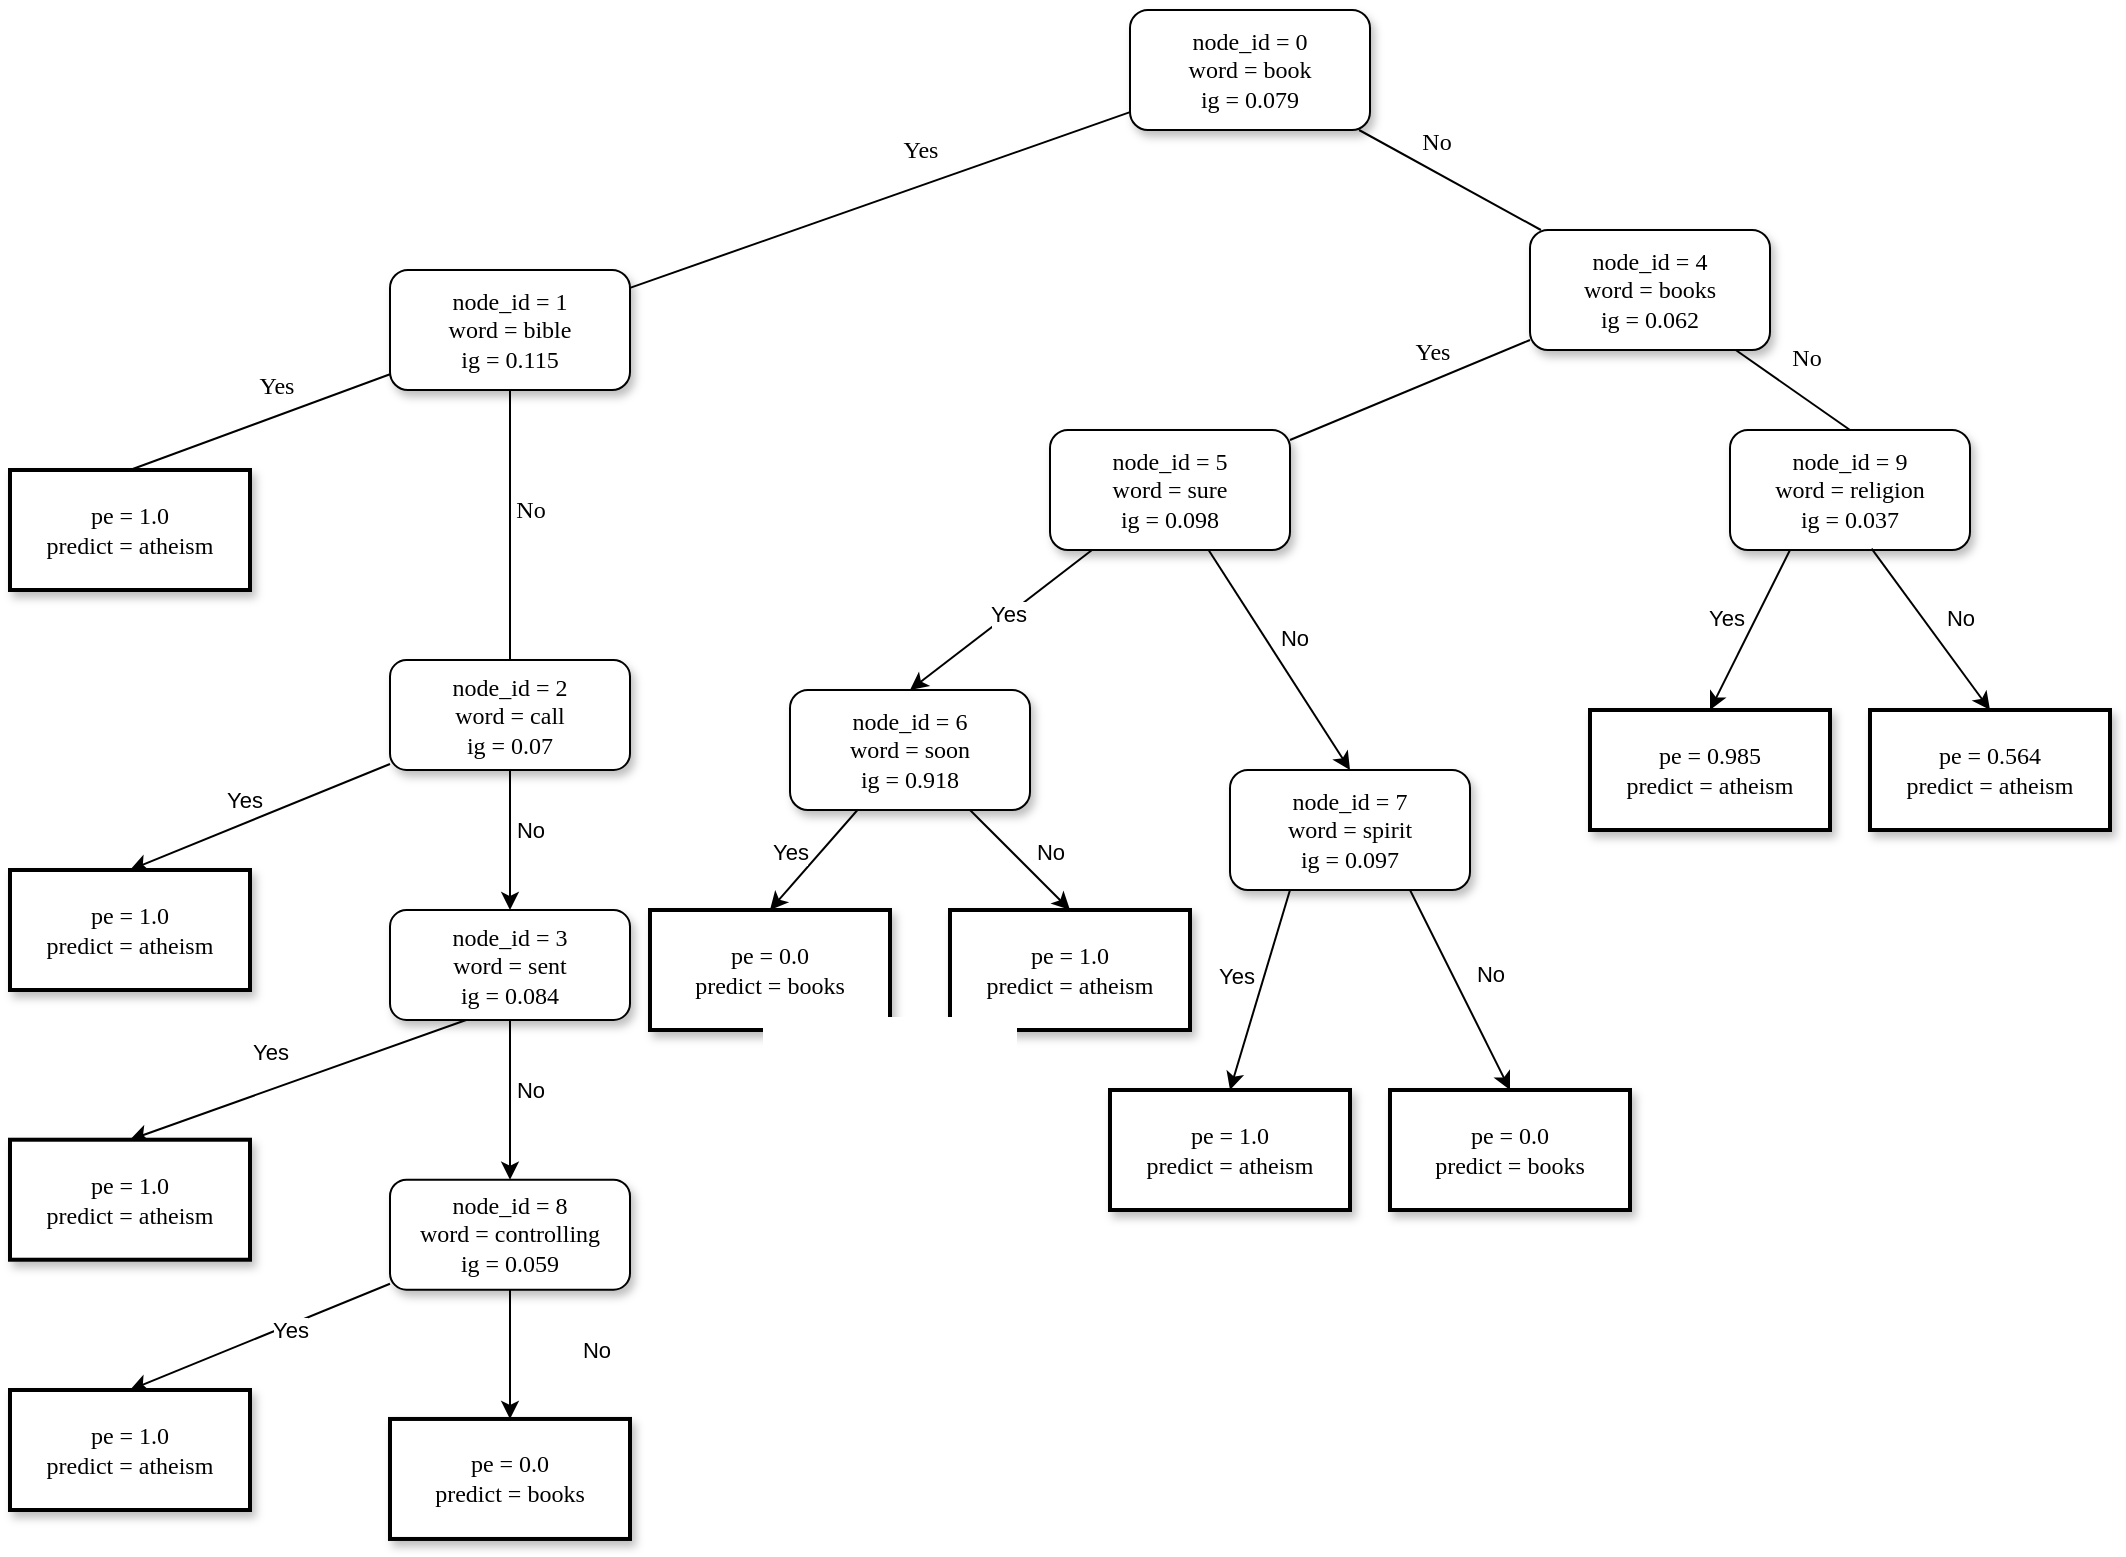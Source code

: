 <mxfile version="20.0.1" type="device"><diagram name="Page-1" id="10a91c8b-09ff-31b1-d368-03940ed4cc9e"><mxGraphModel dx="1922" dy="828" grid="1" gridSize="10" guides="1" tooltips="1" connect="1" arrows="1" fold="1" page="1" pageScale="1" pageWidth="1100" pageHeight="850" background="none" math="0" shadow="0"><root><mxCell id="0"/><mxCell id="1" parent="0"/><mxCell id="62893188c0fa7362-1" value="node_id = 0&lt;br&gt;word = book&lt;br&gt;ig = 0.079" style="whiteSpace=wrap;html=1;rounded=1;shadow=1;labelBackgroundColor=none;strokeWidth=1;fontFamily=Verdana;fontSize=12;align=center;" parent="1" vertex="1"><mxGeometry x="600" y="30" width="120" height="60" as="geometry"/></mxCell><mxCell id="62893188c0fa7362-2" value="node_id = 1&lt;br&gt;word = bible&lt;br&gt;ig = 0.115" style="whiteSpace=wrap;html=1;rounded=1;shadow=1;labelBackgroundColor=none;strokeWidth=1;fontFamily=Verdana;fontSize=12;align=center;" parent="1" vertex="1"><mxGeometry x="230" y="160" width="120" height="60" as="geometry"/></mxCell><mxCell id="62893188c0fa7362-3" value="node_id = 4&lt;br&gt;word = books&lt;br&gt;ig = 0.062" style="whiteSpace=wrap;html=1;rounded=1;shadow=1;labelBackgroundColor=none;strokeWidth=1;fontFamily=Verdana;fontSize=12;align=center;" parent="1" vertex="1"><mxGeometry x="800" y="140" width="120" height="60" as="geometry"/></mxCell><mxCell id="62893188c0fa7362-4" value="No" style="rounded=0;html=1;labelBackgroundColor=none;startArrow=none;startFill=0;startSize=5;endArrow=none;endFill=0;endSize=5;jettySize=auto;orthogonalLoop=1;strokeWidth=1;fontFamily=Verdana;fontSize=12" parent="1" source="62893188c0fa7362-1" target="62893188c0fa7362-3" edge="1"><mxGeometry x="-0.3" y="13" relative="1" as="geometry"><mxPoint as="offset"/></mxGeometry></mxCell><mxCell id="62893188c0fa7362-5" value="Yes" style="rounded=0;html=1;labelBackgroundColor=none;startArrow=none;startFill=0;startSize=5;endArrow=none;endFill=0;endSize=5;jettySize=auto;orthogonalLoop=1;strokeWidth=1;fontFamily=Verdana;fontSize=12" parent="1" source="62893188c0fa7362-1" target="62893188c0fa7362-2" edge="1"><mxGeometry x="-0.205" y="-17" relative="1" as="geometry"><mxPoint as="offset"/></mxGeometry></mxCell><mxCell id="GbcG9nibgcyrdHgudJQQ-3" style="rounded=0;orthogonalLoop=1;jettySize=auto;html=1;entryX=0.5;entryY=0;entryDx=0;entryDy=0;" edge="1" parent="1" source="62893188c0fa7362-9" target="GbcG9nibgcyrdHgudJQQ-2"><mxGeometry relative="1" as="geometry"/></mxCell><mxCell id="GbcG9nibgcyrdHgudJQQ-6" value="Yes" style="edgeLabel;html=1;align=center;verticalAlign=middle;resizable=0;points=[];" vertex="1" connectable="0" parent="GbcG9nibgcyrdHgudJQQ-3"><mxGeometry x="-0.206" y="-1" relative="1" as="geometry"><mxPoint x="-21" y="-2" as="offset"/></mxGeometry></mxCell><mxCell id="GbcG9nibgcyrdHgudJQQ-4" style="edgeStyle=none;rounded=0;orthogonalLoop=1;jettySize=auto;html=1;entryX=0.5;entryY=0;entryDx=0;entryDy=0;" edge="1" parent="1" source="62893188c0fa7362-9" target="GbcG9nibgcyrdHgudJQQ-1"><mxGeometry relative="1" as="geometry"/></mxCell><mxCell id="GbcG9nibgcyrdHgudJQQ-5" value="No" style="edgeLabel;html=1;align=center;verticalAlign=middle;resizable=0;points=[];" vertex="1" connectable="0" parent="GbcG9nibgcyrdHgudJQQ-4"><mxGeometry x="-0.427" y="1" relative="1" as="geometry"><mxPoint x="9" y="10" as="offset"/></mxGeometry></mxCell><mxCell id="62893188c0fa7362-9" value="node_id = 2&lt;br&gt;word = call&lt;br&gt;ig = 0.07" style="whiteSpace=wrap;html=1;rounded=1;shadow=1;labelBackgroundColor=none;strokeWidth=1;fontFamily=Verdana;fontSize=12;align=center;" parent="1" vertex="1"><mxGeometry x="230" y="355" width="120" height="55" as="geometry"/></mxCell><mxCell id="GbcG9nibgcyrdHgudJQQ-25" style="edgeStyle=none;rounded=0;orthogonalLoop=1;jettySize=auto;html=1;entryX=0.5;entryY=0;entryDx=0;entryDy=0;" edge="1" parent="1" source="62893188c0fa7362-10" target="GbcG9nibgcyrdHgudJQQ-22"><mxGeometry relative="1" as="geometry"/></mxCell><mxCell id="GbcG9nibgcyrdHgudJQQ-26" value="Yes" style="edgeLabel;html=1;align=center;verticalAlign=middle;resizable=0;points=[];" vertex="1" connectable="0" parent="GbcG9nibgcyrdHgudJQQ-25"><mxGeometry x="-0.39" y="-1" relative="1" as="geometry"><mxPoint x="-14" y="11" as="offset"/></mxGeometry></mxCell><mxCell id="GbcG9nibgcyrdHgudJQQ-35" style="edgeStyle=none;rounded=0;orthogonalLoop=1;jettySize=auto;html=1;entryX=0.5;entryY=0;entryDx=0;entryDy=0;" edge="1" parent="1" source="62893188c0fa7362-10" target="GbcG9nibgcyrdHgudJQQ-34"><mxGeometry relative="1" as="geometry"/></mxCell><mxCell id="GbcG9nibgcyrdHgudJQQ-36" value="No" style="edgeLabel;html=1;align=center;verticalAlign=middle;resizable=0;points=[];" vertex="1" connectable="0" parent="GbcG9nibgcyrdHgudJQQ-35"><mxGeometry x="-0.214" relative="1" as="geometry"><mxPoint x="15" as="offset"/></mxGeometry></mxCell><mxCell id="62893188c0fa7362-10" value="node_id = 5&lt;br&gt;word = sure&lt;br&gt;ig = 0.098" style="whiteSpace=wrap;html=1;rounded=1;shadow=1;labelBackgroundColor=none;strokeWidth=1;fontFamily=Verdana;fontSize=12;align=center;" parent="1" vertex="1"><mxGeometry x="560" y="240" width="120" height="60" as="geometry"/></mxCell><mxCell id="62893188c0fa7362-14" value="Yes" style="rounded=0;html=1;labelBackgroundColor=none;startArrow=none;startFill=0;startSize=5;endArrow=none;endFill=0;endSize=5;jettySize=auto;orthogonalLoop=1;strokeWidth=1;fontFamily=Verdana;fontSize=12;entryX=0.5;entryY=0;entryDx=0;entryDy=0;" parent="1" source="62893188c0fa7362-2" target="62893188c0fa7362-20" edge="1"><mxGeometry x="-0.2" y="-14" relative="1" as="geometry"><mxPoint as="offset"/><mxPoint x="196.667" y="250" as="targetPoint"/></mxGeometry></mxCell><mxCell id="62893188c0fa7362-15" value="No" style="rounded=0;html=1;labelBackgroundColor=none;startArrow=none;startFill=0;startSize=5;endArrow=none;endFill=0;endSize=5;jettySize=auto;orthogonalLoop=1;strokeWidth=1;fontFamily=Verdana;fontSize=12" parent="1" source="62893188c0fa7362-2" target="62893188c0fa7362-9" edge="1"><mxGeometry x="-0.111" y="10" relative="1" as="geometry"><mxPoint as="offset"/></mxGeometry></mxCell><mxCell id="62893188c0fa7362-16" value="Yes" style="rounded=0;html=1;labelBackgroundColor=none;startArrow=none;startFill=0;startSize=5;endArrow=none;endFill=0;endSize=5;jettySize=auto;orthogonalLoop=1;strokeWidth=1;fontFamily=Verdana;fontSize=12" parent="1" source="62893188c0fa7362-3" target="62893188c0fa7362-10" edge="1"><mxGeometry x="-0.261" y="-13" relative="1" as="geometry"><mxPoint as="offset"/></mxGeometry></mxCell><mxCell id="62893188c0fa7362-17" value="No" style="rounded=0;html=1;labelBackgroundColor=none;startArrow=none;startFill=0;startSize=5;endArrow=none;endFill=0;endSize=5;jettySize=auto;orthogonalLoop=1;strokeWidth=1;fontFamily=Verdana;fontSize=12;entryX=0.5;entryY=0;entryDx=0;entryDy=0;" parent="1" source="62893188c0fa7362-3" target="GbcG9nibgcyrdHgudJQQ-43" edge="1"><mxGeometry x="-0.129" y="17" relative="1" as="geometry"><mxPoint as="offset"/><mxPoint x="712.727" y="270" as="targetPoint"/></mxGeometry></mxCell><mxCell id="62893188c0fa7362-20" value="pe = 1.0&lt;br&gt;predict =&amp;nbsp;atheism" style="whiteSpace=wrap;html=1;rounded=0;shadow=1;labelBackgroundColor=none;strokeWidth=2;fontFamily=Verdana;fontSize=12;align=center;" parent="1" vertex="1"><mxGeometry x="40" y="260" width="120" height="60" as="geometry"/></mxCell><mxCell id="GbcG9nibgcyrdHgudJQQ-11" style="edgeStyle=none;rounded=0;orthogonalLoop=1;jettySize=auto;html=1;entryX=0.5;entryY=0;entryDx=0;entryDy=0;exitX=0.329;exitY=0.991;exitDx=0;exitDy=0;exitPerimeter=0;" edge="1" parent="1" source="GbcG9nibgcyrdHgudJQQ-1" target="GbcG9nibgcyrdHgudJQQ-10"><mxGeometry relative="1" as="geometry"><mxPoint x="260" y="540" as="sourcePoint"/></mxGeometry></mxCell><mxCell id="GbcG9nibgcyrdHgudJQQ-13" value="Yes" style="edgeLabel;html=1;align=center;verticalAlign=middle;resizable=0;points=[];" vertex="1" connectable="0" parent="GbcG9nibgcyrdHgudJQQ-11"><mxGeometry x="-0.145" relative="1" as="geometry"><mxPoint x="-27" y="-10" as="offset"/></mxGeometry></mxCell><mxCell id="GbcG9nibgcyrdHgudJQQ-12" style="edgeStyle=none;rounded=0;orthogonalLoop=1;jettySize=auto;html=1;entryX=0.5;entryY=0;entryDx=0;entryDy=0;" edge="1" parent="1" source="GbcG9nibgcyrdHgudJQQ-1" target="GbcG9nibgcyrdHgudJQQ-9"><mxGeometry relative="1" as="geometry"><Array as="points"><mxPoint x="290" y="570"/></Array></mxGeometry></mxCell><mxCell id="GbcG9nibgcyrdHgudJQQ-14" value="No" style="edgeLabel;html=1;align=center;verticalAlign=middle;resizable=0;points=[];" vertex="1" connectable="0" parent="GbcG9nibgcyrdHgudJQQ-12"><mxGeometry x="0.116" y="1" relative="1" as="geometry"><mxPoint x="9" y="-10" as="offset"/></mxGeometry></mxCell><mxCell id="GbcG9nibgcyrdHgudJQQ-1" value="node_id = 3&lt;br&gt;word = sent&lt;br&gt;ig = 0.084" style="whiteSpace=wrap;html=1;rounded=1;shadow=1;labelBackgroundColor=none;strokeWidth=1;fontFamily=Verdana;fontSize=12;align=center;" vertex="1" parent="1"><mxGeometry x="230" y="480" width="120" height="55" as="geometry"/></mxCell><mxCell id="GbcG9nibgcyrdHgudJQQ-2" value="pe = 1.0&lt;br&gt;predict =&amp;nbsp;atheism" style="whiteSpace=wrap;html=1;rounded=0;shadow=1;labelBackgroundColor=none;strokeWidth=2;fontFamily=Verdana;fontSize=12;align=center;" vertex="1" parent="1"><mxGeometry x="40" y="460" width="120" height="60" as="geometry"/></mxCell><mxCell id="GbcG9nibgcyrdHgudJQQ-17" style="edgeStyle=none;rounded=0;orthogonalLoop=1;jettySize=auto;html=1;entryX=0.5;entryY=0;entryDx=0;entryDy=0;" edge="1" parent="1" source="GbcG9nibgcyrdHgudJQQ-9" target="GbcG9nibgcyrdHgudJQQ-16"><mxGeometry relative="1" as="geometry"/></mxCell><mxCell id="GbcG9nibgcyrdHgudJQQ-20" style="edgeStyle=none;rounded=0;orthogonalLoop=1;jettySize=auto;html=1;entryX=0.5;entryY=0;entryDx=0;entryDy=0;" edge="1" parent="1" source="GbcG9nibgcyrdHgudJQQ-9" target="GbcG9nibgcyrdHgudJQQ-19"><mxGeometry relative="1" as="geometry"/></mxCell><mxCell id="GbcG9nibgcyrdHgudJQQ-9" value="node_id = 8&lt;br&gt;word = controlling&lt;br&gt;ig = 0.059" style="whiteSpace=wrap;html=1;rounded=1;shadow=1;labelBackgroundColor=none;strokeWidth=1;fontFamily=Verdana;fontSize=12;align=center;" vertex="1" parent="1"><mxGeometry x="230" y="614.86" width="120" height="55" as="geometry"/></mxCell><mxCell id="GbcG9nibgcyrdHgudJQQ-10" value="pe = 1.0&lt;br&gt;predict =&amp;nbsp;atheism" style="whiteSpace=wrap;html=1;rounded=0;shadow=1;labelBackgroundColor=none;strokeWidth=2;fontFamily=Verdana;fontSize=12;align=center;" vertex="1" parent="1"><mxGeometry x="40" y="594.86" width="120" height="60" as="geometry"/></mxCell><mxCell id="GbcG9nibgcyrdHgudJQQ-15" value="Yes" style="edgeLabel;html=1;align=center;verticalAlign=middle;resizable=0;points=[];" vertex="1" connectable="0" parent="1"><mxGeometry x="179.998" y="690.005" as="geometry"/></mxCell><mxCell id="GbcG9nibgcyrdHgudJQQ-16" value="pe = 1.0&lt;br&gt;predict =&amp;nbsp;atheism" style="whiteSpace=wrap;html=1;rounded=0;shadow=1;labelBackgroundColor=none;strokeWidth=2;fontFamily=Verdana;fontSize=12;align=center;" vertex="1" parent="1"><mxGeometry x="40" y="720" width="120" height="60" as="geometry"/></mxCell><mxCell id="GbcG9nibgcyrdHgudJQQ-18" value="No" style="edgeLabel;html=1;align=center;verticalAlign=middle;resizable=0;points=[];" vertex="1" connectable="0" parent="1"><mxGeometry x="379.998" y="690.005" as="geometry"><mxPoint x="-47" y="10" as="offset"/></mxGeometry></mxCell><mxCell id="GbcG9nibgcyrdHgudJQQ-19" value="pe = 0.0&lt;br&gt;predict =&amp;nbsp;books" style="whiteSpace=wrap;html=1;rounded=0;shadow=1;labelBackgroundColor=none;strokeWidth=2;fontFamily=Verdana;fontSize=12;align=center;" vertex="1" parent="1"><mxGeometry x="230" y="734.48" width="120" height="60" as="geometry"/></mxCell><mxCell id="GbcG9nibgcyrdHgudJQQ-29" style="edgeStyle=none;rounded=0;orthogonalLoop=1;jettySize=auto;html=1;entryX=0.5;entryY=0;entryDx=0;entryDy=0;" edge="1" parent="1" source="GbcG9nibgcyrdHgudJQQ-22" target="GbcG9nibgcyrdHgudJQQ-27"><mxGeometry relative="1" as="geometry"/></mxCell><mxCell id="GbcG9nibgcyrdHgudJQQ-30" value="Yes" style="edgeLabel;html=1;align=center;verticalAlign=middle;resizable=0;points=[];" vertex="1" connectable="0" parent="GbcG9nibgcyrdHgudJQQ-29"><mxGeometry x="-0.148" y="-1" relative="1" as="geometry"><mxPoint x="-14" as="offset"/></mxGeometry></mxCell><mxCell id="GbcG9nibgcyrdHgudJQQ-32" style="edgeStyle=none;rounded=0;orthogonalLoop=1;jettySize=auto;html=1;entryX=0.5;entryY=0;entryDx=0;entryDy=0;" edge="1" parent="1" source="GbcG9nibgcyrdHgudJQQ-22" target="GbcG9nibgcyrdHgudJQQ-31"><mxGeometry relative="1" as="geometry"/></mxCell><mxCell id="GbcG9nibgcyrdHgudJQQ-33" value="No" style="edgeLabel;html=1;align=center;verticalAlign=middle;resizable=0;points=[];" vertex="1" connectable="0" parent="GbcG9nibgcyrdHgudJQQ-32"><mxGeometry x="-0.173" y="-1" relative="1" as="geometry"><mxPoint x="20" as="offset"/></mxGeometry></mxCell><mxCell id="GbcG9nibgcyrdHgudJQQ-22" value="node_id = 6&lt;br&gt;word = soon&lt;br&gt;ig = 0.918" style="whiteSpace=wrap;html=1;rounded=1;shadow=1;labelBackgroundColor=none;strokeWidth=1;fontFamily=Verdana;fontSize=12;align=center;" vertex="1" parent="1"><mxGeometry x="430" y="370" width="120" height="60" as="geometry"/></mxCell><mxCell id="GbcG9nibgcyrdHgudJQQ-27" value="pe = 0.0&lt;br&gt;predict =&amp;nbsp;books" style="whiteSpace=wrap;html=1;rounded=0;shadow=1;labelBackgroundColor=none;strokeWidth=2;fontFamily=Verdana;fontSize=12;align=center;" vertex="1" parent="1"><mxGeometry x="360" y="480" width="120" height="60" as="geometry"/></mxCell><mxCell id="GbcG9nibgcyrdHgudJQQ-31" value="pe = 1.0&lt;br&gt;predict =&amp;nbsp;atheism" style="whiteSpace=wrap;html=1;rounded=0;shadow=1;labelBackgroundColor=none;strokeWidth=2;fontFamily=Verdana;fontSize=12;align=center;" vertex="1" parent="1"><mxGeometry x="510" y="480" width="120" height="60" as="geometry"/></mxCell><mxCell id="GbcG9nibgcyrdHgudJQQ-34" value="node_id = 7&lt;br&gt;word = spirit&lt;br&gt;ig = 0.097" style="whiteSpace=wrap;html=1;rounded=1;shadow=1;labelBackgroundColor=none;strokeWidth=1;fontFamily=Verdana;fontSize=12;align=center;" vertex="1" parent="1"><mxGeometry x="650" y="410" width="120" height="60" as="geometry"/></mxCell><mxCell id="GbcG9nibgcyrdHgudJQQ-37" style="edgeStyle=none;rounded=0;orthogonalLoop=1;jettySize=auto;html=1;entryX=0.5;entryY=0;entryDx=0;entryDy=0;exitX=0.25;exitY=1;exitDx=0;exitDy=0;" edge="1" parent="1" target="GbcG9nibgcyrdHgudJQQ-41" source="GbcG9nibgcyrdHgudJQQ-34"><mxGeometry relative="1" as="geometry"><mxPoint x="628.75" y="504.86" as="sourcePoint"/></mxGeometry></mxCell><mxCell id="GbcG9nibgcyrdHgudJQQ-38" value="Yes" style="edgeLabel;html=1;align=center;verticalAlign=middle;resizable=0;points=[];" vertex="1" connectable="0" parent="GbcG9nibgcyrdHgudJQQ-37"><mxGeometry x="-0.148" y="-1" relative="1" as="geometry"><mxPoint x="-14" as="offset"/></mxGeometry></mxCell><mxCell id="GbcG9nibgcyrdHgudJQQ-39" style="edgeStyle=none;rounded=0;orthogonalLoop=1;jettySize=auto;html=1;entryX=0.5;entryY=0;entryDx=0;entryDy=0;exitX=0.75;exitY=1;exitDx=0;exitDy=0;" edge="1" parent="1" target="GbcG9nibgcyrdHgudJQQ-42" source="GbcG9nibgcyrdHgudJQQ-34"><mxGeometry relative="1" as="geometry"><mxPoint x="685" y="504.86" as="sourcePoint"/></mxGeometry></mxCell><mxCell id="GbcG9nibgcyrdHgudJQQ-40" value="No" style="edgeLabel;html=1;align=center;verticalAlign=middle;resizable=0;points=[];" vertex="1" connectable="0" parent="GbcG9nibgcyrdHgudJQQ-39"><mxGeometry x="-0.173" y="-1" relative="1" as="geometry"><mxPoint x="20" as="offset"/></mxGeometry></mxCell><mxCell id="GbcG9nibgcyrdHgudJQQ-41" value="pe = 1.0&lt;br&gt;predict = atheism" style="whiteSpace=wrap;html=1;rounded=0;shadow=1;labelBackgroundColor=none;strokeWidth=2;fontFamily=Verdana;fontSize=12;align=center;" vertex="1" parent="1"><mxGeometry x="590" y="570" width="120" height="60" as="geometry"/></mxCell><mxCell id="GbcG9nibgcyrdHgudJQQ-42" value="pe = 0.0&lt;br&gt;predict = books" style="whiteSpace=wrap;html=1;rounded=0;shadow=1;labelBackgroundColor=none;strokeWidth=2;fontFamily=Verdana;fontSize=12;align=center;" vertex="1" parent="1"><mxGeometry x="730" y="570" width="120" height="60" as="geometry"/></mxCell><mxCell id="GbcG9nibgcyrdHgudJQQ-43" value="node_id = 9&lt;br&gt;word = religion&lt;br&gt;ig = 0.037" style="whiteSpace=wrap;html=1;rounded=1;shadow=1;labelBackgroundColor=none;strokeWidth=1;fontFamily=Verdana;fontSize=12;align=center;" vertex="1" parent="1"><mxGeometry x="900" y="240" width="120" height="60" as="geometry"/></mxCell><mxCell id="GbcG9nibgcyrdHgudJQQ-44" style="edgeStyle=none;rounded=0;orthogonalLoop=1;jettySize=auto;html=1;entryX=0.5;entryY=0;entryDx=0;entryDy=0;exitX=0.25;exitY=1;exitDx=0;exitDy=0;" edge="1" parent="1" target="GbcG9nibgcyrdHgudJQQ-48" source="GbcG9nibgcyrdHgudJQQ-43"><mxGeometry relative="1" as="geometry"><mxPoint x="890" y="355" as="sourcePoint"/></mxGeometry></mxCell><mxCell id="GbcG9nibgcyrdHgudJQQ-45" value="Yes" style="edgeLabel;html=1;align=center;verticalAlign=middle;resizable=0;points=[];" vertex="1" connectable="0" parent="GbcG9nibgcyrdHgudJQQ-44"><mxGeometry x="-0.148" y="-1" relative="1" as="geometry"><mxPoint x="-14" as="offset"/></mxGeometry></mxCell><mxCell id="GbcG9nibgcyrdHgudJQQ-46" style="edgeStyle=none;rounded=0;orthogonalLoop=1;jettySize=auto;html=1;entryX=0.5;entryY=0;entryDx=0;entryDy=0;exitX=0.59;exitY=0.989;exitDx=0;exitDy=0;exitPerimeter=0;" edge="1" parent="1" target="GbcG9nibgcyrdHgudJQQ-49" source="GbcG9nibgcyrdHgudJQQ-43"><mxGeometry relative="1" as="geometry"><mxPoint x="950" y="355" as="sourcePoint"/></mxGeometry></mxCell><mxCell id="GbcG9nibgcyrdHgudJQQ-47" value="No" style="edgeLabel;html=1;align=center;verticalAlign=middle;resizable=0;points=[];" vertex="1" connectable="0" parent="GbcG9nibgcyrdHgudJQQ-46"><mxGeometry x="-0.173" y="-1" relative="1" as="geometry"><mxPoint x="20" as="offset"/></mxGeometry></mxCell><mxCell id="GbcG9nibgcyrdHgudJQQ-48" value="pe = 0.985&lt;br&gt;predict = atheism" style="whiteSpace=wrap;html=1;rounded=0;shadow=1;labelBackgroundColor=none;strokeWidth=2;fontFamily=Verdana;fontSize=12;align=center;" vertex="1" parent="1"><mxGeometry x="830" y="380" width="120" height="60" as="geometry"/></mxCell><mxCell id="GbcG9nibgcyrdHgudJQQ-49" value="pe = 0.564&lt;br&gt;predict = atheism" style="whiteSpace=wrap;html=1;rounded=0;shadow=1;labelBackgroundColor=none;strokeWidth=2;fontFamily=Verdana;fontSize=12;align=center;" vertex="1" parent="1"><mxGeometry x="970" y="380" width="120" height="60" as="geometry"/></mxCell></root></mxGraphModel></diagram></mxfile>